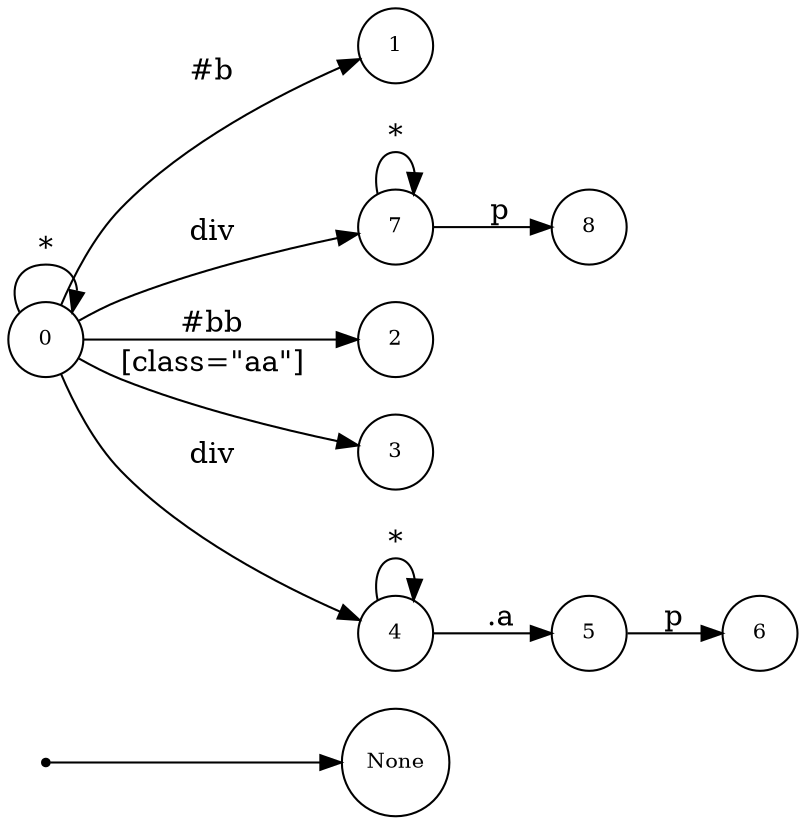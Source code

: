 digraph NFA {
  rankdir=LR;
  node [shape=circle, fontsize=10];
  __start [shape=point, label=""];
  __start -> None;
  5 [label="5"];
  1 [label="1"];
  6 [label="6"];
  7 [label="7"];
  2 [label="2"];
  3 [label="3"];
  4 [label="4"];
  0 [label="0"];
  8 [label="8"];
  { node [shape=doublecircle]; 1 2 3 6 8 }
  0 -> 0 [label="*"];
  0 -> 1 [label="#b"];
  0 -> 2 [label="#bb"];
  0 -> 3 [label="[class=\"aa\"]"];
  0 -> 4 [label="div"];
  4 -> 4 [label="*"];
  4 -> 5 [label=".a"];
  5 -> 6 [label="p"];
  0 -> 7 [label="div"];
  7 -> 7 [label="*"];
  7 -> 8 [label="p"];
}
